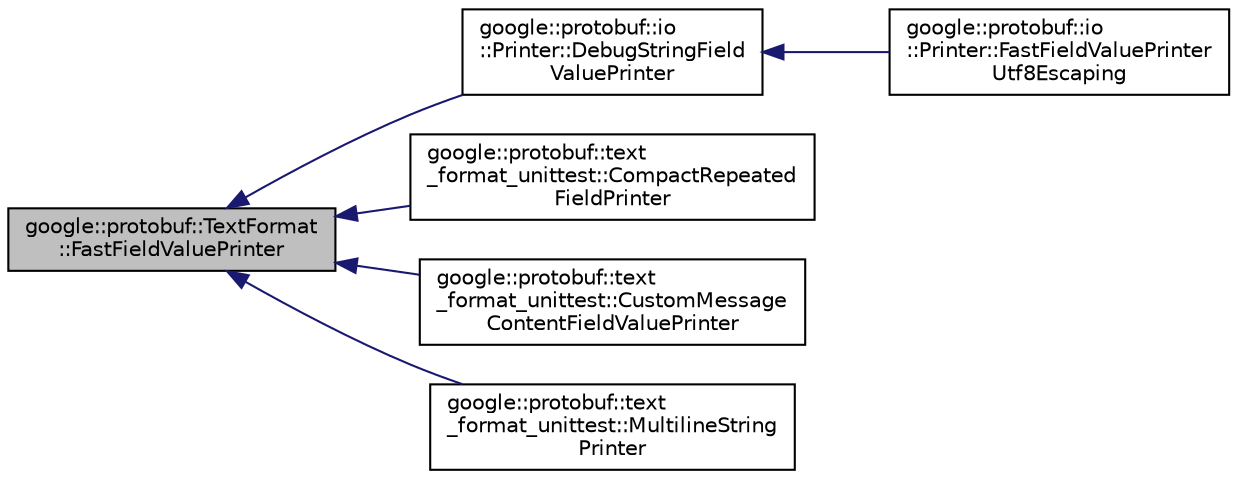 digraph "google::protobuf::TextFormat::FastFieldValuePrinter"
{
 // LATEX_PDF_SIZE
  edge [fontname="Helvetica",fontsize="10",labelfontname="Helvetica",labelfontsize="10"];
  node [fontname="Helvetica",fontsize="10",shape=record];
  rankdir="LR";
  Node1 [label="google::protobuf::TextFormat\l::FastFieldValuePrinter",height=0.2,width=0.4,color="black", fillcolor="grey75", style="filled", fontcolor="black",tooltip=" "];
  Node1 -> Node2 [dir="back",color="midnightblue",fontsize="10",style="solid",fontname="Helvetica"];
  Node2 [label="google::protobuf::io\l::Printer::DebugStringField\lValuePrinter",height=0.2,width=0.4,color="black", fillcolor="white", style="filled",URL="$classgoogle_1_1protobuf_1_1TextFormat_1_1Printer_1_1DebugStringFieldValuePrinter.html",tooltip=" "];
  Node2 -> Node3 [dir="back",color="midnightblue",fontsize="10",style="solid",fontname="Helvetica"];
  Node3 [label="google::protobuf::io\l::Printer::FastFieldValuePrinter\lUtf8Escaping",height=0.2,width=0.4,color="black", fillcolor="white", style="filled",URL="$classgoogle_1_1protobuf_1_1TextFormat_1_1Printer_1_1FastFieldValuePrinterUtf8Escaping.html",tooltip=" "];
  Node1 -> Node4 [dir="back",color="midnightblue",fontsize="10",style="solid",fontname="Helvetica"];
  Node4 [label="google::protobuf::text\l_format_unittest::CompactRepeated\lFieldPrinter",height=0.2,width=0.4,color="black", fillcolor="white", style="filled",URL="$classgoogle_1_1protobuf_1_1text__format__unittest_1_1CompactRepeatedFieldPrinter.html",tooltip=" "];
  Node1 -> Node5 [dir="back",color="midnightblue",fontsize="10",style="solid",fontname="Helvetica"];
  Node5 [label="google::protobuf::text\l_format_unittest::CustomMessage\lContentFieldValuePrinter",height=0.2,width=0.4,color="black", fillcolor="white", style="filled",URL="$classgoogle_1_1protobuf_1_1text__format__unittest_1_1CustomMessageContentFieldValuePrinter.html",tooltip=" "];
  Node1 -> Node6 [dir="back",color="midnightblue",fontsize="10",style="solid",fontname="Helvetica"];
  Node6 [label="google::protobuf::text\l_format_unittest::MultilineString\lPrinter",height=0.2,width=0.4,color="black", fillcolor="white", style="filled",URL="$classgoogle_1_1protobuf_1_1text__format__unittest_1_1MultilineStringPrinter.html",tooltip=" "];
}
